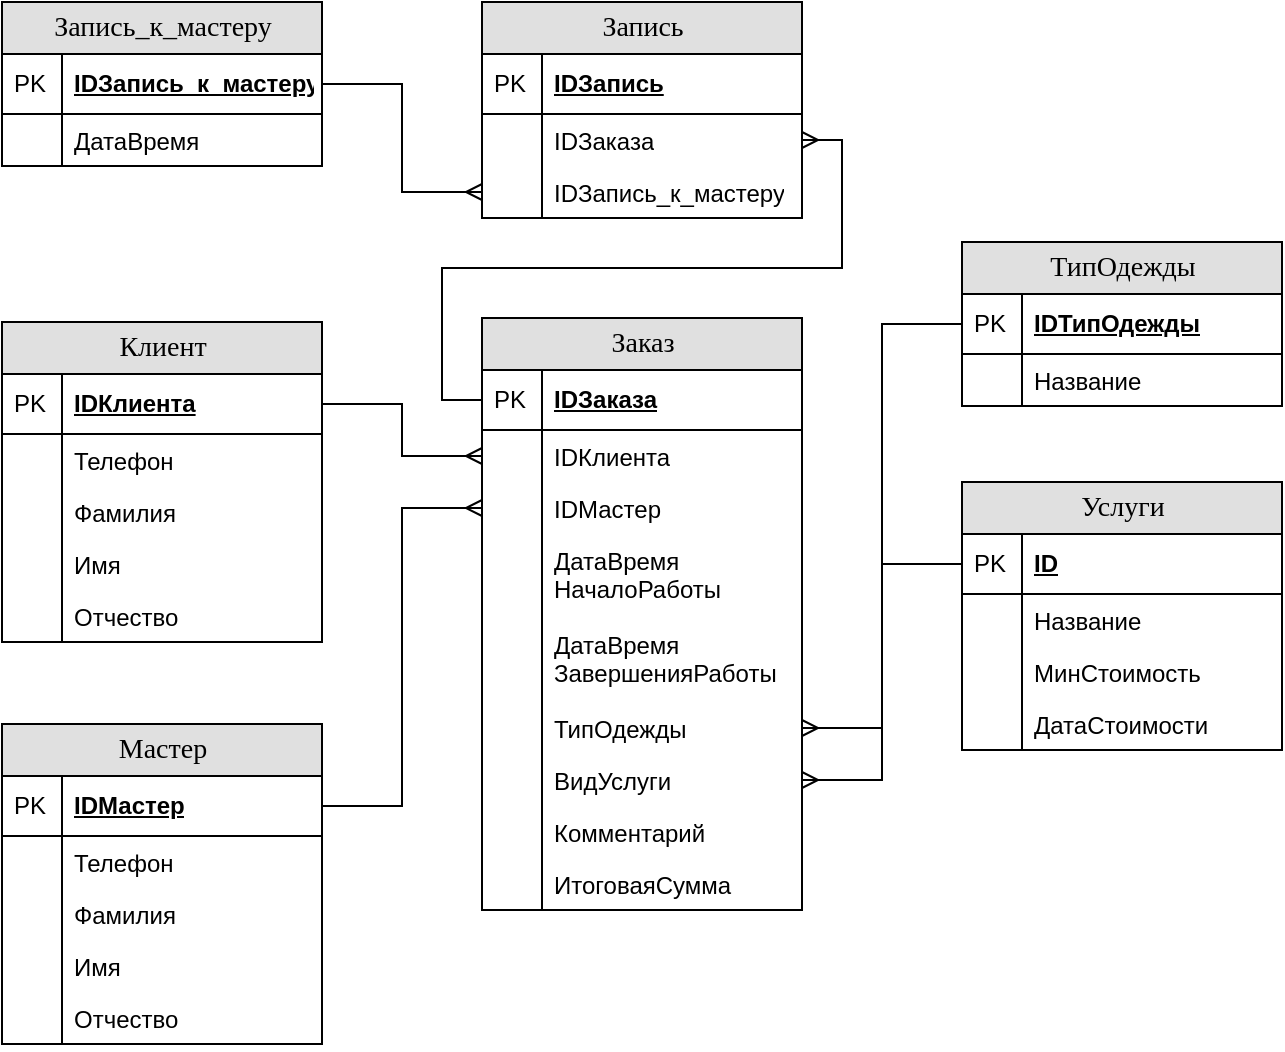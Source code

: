 <mxfile version="21.2.9" type="device">
  <diagram id="m5zZ38K6MGrYSZX0DE65" name="Страница 1">
    <mxGraphModel dx="1434" dy="796" grid="1" gridSize="10" guides="1" tooltips="1" connect="1" arrows="1" fold="1" page="1" pageScale="1" pageWidth="827" pageHeight="1169" math="0" shadow="0">
      <root>
        <mxCell id="0" />
        <mxCell id="1" parent="0" />
        <mxCell id="7CFp2OdTpkbT14MJSVc9-14" value="Клиент" style="swimlane;html=1;fontStyle=0;childLayout=stackLayout;horizontal=1;startSize=26;fillColor=#e0e0e0;horizontalStack=0;resizeParent=1;resizeLast=0;collapsible=1;marginBottom=0;swimlaneFillColor=#ffffff;align=center;rounded=0;shadow=0;comic=0;labelBackgroundColor=none;strokeWidth=1;fontFamily=Verdana;fontSize=14;swimlaneLine=1;" parent="1" vertex="1">
          <mxGeometry x="80" y="280" width="160" height="160" as="geometry">
            <mxRectangle x="500" y="140" width="90" height="30" as="alternateBounds" />
          </mxGeometry>
        </mxCell>
        <mxCell id="7CFp2OdTpkbT14MJSVc9-15" value="IDКлиента" style="shape=partialRectangle;top=0;left=0;right=0;bottom=1;html=1;align=left;verticalAlign=middle;fillColor=none;spacingLeft=34;spacingRight=4;whiteSpace=wrap;overflow=hidden;rotatable=0;points=[[0,0.5],[1,0.5]];portConstraint=eastwest;dropTarget=0;fontStyle=5;" parent="7CFp2OdTpkbT14MJSVc9-14" vertex="1">
          <mxGeometry y="26" width="160" height="30" as="geometry" />
        </mxCell>
        <mxCell id="7CFp2OdTpkbT14MJSVc9-16" value="PK" style="shape=partialRectangle;top=0;left=0;bottom=0;html=1;fillColor=none;align=left;verticalAlign=middle;spacingLeft=4;spacingRight=4;whiteSpace=wrap;overflow=hidden;rotatable=0;points=[];portConstraint=eastwest;part=1;" parent="7CFp2OdTpkbT14MJSVc9-15" vertex="1" connectable="0">
          <mxGeometry width="30" height="30" as="geometry" />
        </mxCell>
        <mxCell id="7CFp2OdTpkbT14MJSVc9-17" value="Телефон" style="shape=partialRectangle;top=0;left=0;right=0;bottom=0;html=1;align=left;verticalAlign=top;fillColor=none;spacingLeft=34;spacingRight=4;whiteSpace=wrap;overflow=hidden;rotatable=0;points=[[0,0.5],[1,0.5]];portConstraint=eastwest;dropTarget=0;" parent="7CFp2OdTpkbT14MJSVc9-14" vertex="1">
          <mxGeometry y="56" width="160" height="26" as="geometry" />
        </mxCell>
        <mxCell id="7CFp2OdTpkbT14MJSVc9-18" value="" style="shape=partialRectangle;top=0;left=0;bottom=0;html=1;fillColor=none;align=left;verticalAlign=top;spacingLeft=4;spacingRight=4;whiteSpace=wrap;overflow=hidden;rotatable=0;points=[];portConstraint=eastwest;part=1;" parent="7CFp2OdTpkbT14MJSVc9-17" vertex="1" connectable="0">
          <mxGeometry width="30" height="26" as="geometry" />
        </mxCell>
        <mxCell id="7CFp2OdTpkbT14MJSVc9-19" value="Фамилия" style="shape=partialRectangle;top=0;left=0;right=0;bottom=0;html=1;align=left;verticalAlign=top;fillColor=none;spacingLeft=34;spacingRight=4;whiteSpace=wrap;overflow=hidden;rotatable=0;points=[[0,0.5],[1,0.5]];portConstraint=eastwest;dropTarget=0;" parent="7CFp2OdTpkbT14MJSVc9-14" vertex="1">
          <mxGeometry y="82" width="160" height="26" as="geometry" />
        </mxCell>
        <mxCell id="7CFp2OdTpkbT14MJSVc9-20" value="" style="shape=partialRectangle;top=0;left=0;bottom=0;html=1;fillColor=none;align=left;verticalAlign=top;spacingLeft=4;spacingRight=4;whiteSpace=wrap;overflow=hidden;rotatable=0;points=[];portConstraint=eastwest;part=1;" parent="7CFp2OdTpkbT14MJSVc9-19" vertex="1" connectable="0">
          <mxGeometry width="30" height="26" as="geometry" />
        </mxCell>
        <mxCell id="7CFp2OdTpkbT14MJSVc9-21" value="Имя" style="shape=partialRectangle;top=0;left=0;right=0;bottom=0;html=1;align=left;verticalAlign=top;fillColor=none;spacingLeft=34;spacingRight=4;whiteSpace=wrap;overflow=hidden;rotatable=0;points=[[0,0.5],[1,0.5]];portConstraint=eastwest;dropTarget=0;" parent="7CFp2OdTpkbT14MJSVc9-14" vertex="1">
          <mxGeometry y="108" width="160" height="26" as="geometry" />
        </mxCell>
        <mxCell id="7CFp2OdTpkbT14MJSVc9-22" value="" style="shape=partialRectangle;top=0;left=0;bottom=0;html=1;fillColor=none;align=left;verticalAlign=top;spacingLeft=4;spacingRight=4;whiteSpace=wrap;overflow=hidden;rotatable=0;points=[];portConstraint=eastwest;part=1;" parent="7CFp2OdTpkbT14MJSVc9-21" vertex="1" connectable="0">
          <mxGeometry width="30" height="26" as="geometry" />
        </mxCell>
        <mxCell id="BvGK0MsxWXtUR3MfFSwm-2" value="Отчество" style="shape=partialRectangle;top=0;left=0;right=0;bottom=0;html=1;align=left;verticalAlign=top;fillColor=none;spacingLeft=34;spacingRight=4;whiteSpace=wrap;overflow=hidden;rotatable=0;points=[[0,0.5],[1,0.5]];portConstraint=eastwest;dropTarget=0;" parent="7CFp2OdTpkbT14MJSVc9-14" vertex="1">
          <mxGeometry y="134" width="160" height="26" as="geometry" />
        </mxCell>
        <mxCell id="BvGK0MsxWXtUR3MfFSwm-3" value="" style="shape=partialRectangle;top=0;left=0;bottom=0;html=1;fillColor=none;align=left;verticalAlign=top;spacingLeft=4;spacingRight=4;whiteSpace=wrap;overflow=hidden;rotatable=0;points=[];portConstraint=eastwest;part=1;" parent="BvGK0MsxWXtUR3MfFSwm-2" vertex="1" connectable="0">
          <mxGeometry width="30" height="26" as="geometry" />
        </mxCell>
        <mxCell id="7CFp2OdTpkbT14MJSVc9-33" value="Мастер" style="swimlane;html=1;fontStyle=0;childLayout=stackLayout;horizontal=1;startSize=26;fillColor=#e0e0e0;horizontalStack=0;resizeParent=1;resizeLast=0;collapsible=1;marginBottom=0;swimlaneFillColor=#ffffff;align=center;rounded=0;shadow=0;comic=0;labelBackgroundColor=none;strokeWidth=1;fontFamily=Verdana;fontSize=14;swimlaneLine=1;" parent="1" vertex="1">
          <mxGeometry x="80" y="481" width="160" height="160" as="geometry">
            <mxRectangle x="500" y="140" width="90" height="30" as="alternateBounds" />
          </mxGeometry>
        </mxCell>
        <mxCell id="7CFp2OdTpkbT14MJSVc9-34" value="IDМастер" style="shape=partialRectangle;top=0;left=0;right=0;bottom=1;html=1;align=left;verticalAlign=middle;fillColor=none;spacingLeft=34;spacingRight=4;whiteSpace=wrap;overflow=hidden;rotatable=0;points=[[0,0.5],[1,0.5]];portConstraint=eastwest;dropTarget=0;fontStyle=5;" parent="7CFp2OdTpkbT14MJSVc9-33" vertex="1">
          <mxGeometry y="26" width="160" height="30" as="geometry" />
        </mxCell>
        <mxCell id="7CFp2OdTpkbT14MJSVc9-35" value="PK" style="shape=partialRectangle;top=0;left=0;bottom=0;html=1;fillColor=none;align=left;verticalAlign=middle;spacingLeft=4;spacingRight=4;whiteSpace=wrap;overflow=hidden;rotatable=0;points=[];portConstraint=eastwest;part=1;" parent="7CFp2OdTpkbT14MJSVc9-34" vertex="1" connectable="0">
          <mxGeometry width="30" height="30" as="geometry" />
        </mxCell>
        <mxCell id="7CFp2OdTpkbT14MJSVc9-36" value="Телефон" style="shape=partialRectangle;top=0;left=0;right=0;bottom=0;html=1;align=left;verticalAlign=top;fillColor=none;spacingLeft=34;spacingRight=4;whiteSpace=wrap;overflow=hidden;rotatable=0;points=[[0,0.5],[1,0.5]];portConstraint=eastwest;dropTarget=0;" parent="7CFp2OdTpkbT14MJSVc9-33" vertex="1">
          <mxGeometry y="56" width="160" height="26" as="geometry" />
        </mxCell>
        <mxCell id="7CFp2OdTpkbT14MJSVc9-37" value="" style="shape=partialRectangle;top=0;left=0;bottom=0;html=1;fillColor=none;align=left;verticalAlign=top;spacingLeft=4;spacingRight=4;whiteSpace=wrap;overflow=hidden;rotatable=0;points=[];portConstraint=eastwest;part=1;" parent="7CFp2OdTpkbT14MJSVc9-36" vertex="1" connectable="0">
          <mxGeometry width="30" height="26" as="geometry" />
        </mxCell>
        <mxCell id="7CFp2OdTpkbT14MJSVc9-38" value="Фамилия" style="shape=partialRectangle;top=0;left=0;right=0;bottom=0;html=1;align=left;verticalAlign=top;fillColor=none;spacingLeft=34;spacingRight=4;whiteSpace=wrap;overflow=hidden;rotatable=0;points=[[0,0.5],[1,0.5]];portConstraint=eastwest;dropTarget=0;" parent="7CFp2OdTpkbT14MJSVc9-33" vertex="1">
          <mxGeometry y="82" width="160" height="26" as="geometry" />
        </mxCell>
        <mxCell id="7CFp2OdTpkbT14MJSVc9-39" value="" style="shape=partialRectangle;top=0;left=0;bottom=0;html=1;fillColor=none;align=left;verticalAlign=top;spacingLeft=4;spacingRight=4;whiteSpace=wrap;overflow=hidden;rotatable=0;points=[];portConstraint=eastwest;part=1;" parent="7CFp2OdTpkbT14MJSVc9-38" vertex="1" connectable="0">
          <mxGeometry width="30" height="26" as="geometry" />
        </mxCell>
        <mxCell id="7CFp2OdTpkbT14MJSVc9-40" value="Имя" style="shape=partialRectangle;top=0;left=0;right=0;bottom=0;html=1;align=left;verticalAlign=top;fillColor=none;spacingLeft=34;spacingRight=4;whiteSpace=wrap;overflow=hidden;rotatable=0;points=[[0,0.5],[1,0.5]];portConstraint=eastwest;dropTarget=0;" parent="7CFp2OdTpkbT14MJSVc9-33" vertex="1">
          <mxGeometry y="108" width="160" height="26" as="geometry" />
        </mxCell>
        <mxCell id="7CFp2OdTpkbT14MJSVc9-41" value="" style="shape=partialRectangle;top=0;left=0;bottom=0;html=1;fillColor=none;align=left;verticalAlign=top;spacingLeft=4;spacingRight=4;whiteSpace=wrap;overflow=hidden;rotatable=0;points=[];portConstraint=eastwest;part=1;" parent="7CFp2OdTpkbT14MJSVc9-40" vertex="1" connectable="0">
          <mxGeometry width="30" height="26" as="geometry" />
        </mxCell>
        <mxCell id="BvGK0MsxWXtUR3MfFSwm-4" value="Отчество" style="shape=partialRectangle;top=0;left=0;right=0;bottom=0;html=1;align=left;verticalAlign=top;fillColor=none;spacingLeft=34;spacingRight=4;whiteSpace=wrap;overflow=hidden;rotatable=0;points=[[0,0.5],[1,0.5]];portConstraint=eastwest;dropTarget=0;" parent="7CFp2OdTpkbT14MJSVc9-33" vertex="1">
          <mxGeometry y="134" width="160" height="26" as="geometry" />
        </mxCell>
        <mxCell id="BvGK0MsxWXtUR3MfFSwm-5" value="" style="shape=partialRectangle;top=0;left=0;bottom=0;html=1;fillColor=none;align=left;verticalAlign=top;spacingLeft=4;spacingRight=4;whiteSpace=wrap;overflow=hidden;rotatable=0;points=[];portConstraint=eastwest;part=1;" parent="BvGK0MsxWXtUR3MfFSwm-4" vertex="1" connectable="0">
          <mxGeometry width="30" height="26" as="geometry" />
        </mxCell>
        <mxCell id="7CFp2OdTpkbT14MJSVc9-48" value="Заказ" style="swimlane;html=1;fontStyle=0;childLayout=stackLayout;horizontal=1;startSize=26;fillColor=#e0e0e0;horizontalStack=0;resizeParent=1;resizeLast=0;collapsible=1;marginBottom=0;swimlaneFillColor=#ffffff;align=center;rounded=0;shadow=0;comic=0;labelBackgroundColor=none;strokeWidth=1;fontFamily=Verdana;fontSize=14;swimlaneLine=1;" parent="1" vertex="1">
          <mxGeometry x="320" y="278" width="160" height="296" as="geometry">
            <mxRectangle x="500" y="140" width="90" height="30" as="alternateBounds" />
          </mxGeometry>
        </mxCell>
        <mxCell id="7CFp2OdTpkbT14MJSVc9-49" value="IDЗаказа" style="shape=partialRectangle;top=0;left=0;right=0;bottom=1;html=1;align=left;verticalAlign=middle;fillColor=none;spacingLeft=34;spacingRight=4;whiteSpace=wrap;overflow=hidden;rotatable=0;points=[[0,0.5],[1,0.5]];portConstraint=eastwest;dropTarget=0;fontStyle=5;" parent="7CFp2OdTpkbT14MJSVc9-48" vertex="1">
          <mxGeometry y="26" width="160" height="30" as="geometry" />
        </mxCell>
        <mxCell id="7CFp2OdTpkbT14MJSVc9-50" value="PK" style="shape=partialRectangle;top=0;left=0;bottom=0;html=1;fillColor=none;align=left;verticalAlign=middle;spacingLeft=4;spacingRight=4;whiteSpace=wrap;overflow=hidden;rotatable=0;points=[];portConstraint=eastwest;part=1;" parent="7CFp2OdTpkbT14MJSVc9-49" vertex="1" connectable="0">
          <mxGeometry width="30" height="30" as="geometry" />
        </mxCell>
        <mxCell id="7CFp2OdTpkbT14MJSVc9-51" value="IDКлиента" style="shape=partialRectangle;top=0;left=0;right=0;bottom=0;html=1;align=left;verticalAlign=top;fillColor=none;spacingLeft=34;spacingRight=4;whiteSpace=wrap;overflow=hidden;rotatable=0;points=[[0,0.5],[1,0.5]];portConstraint=eastwest;dropTarget=0;" parent="7CFp2OdTpkbT14MJSVc9-48" vertex="1">
          <mxGeometry y="56" width="160" height="26" as="geometry" />
        </mxCell>
        <mxCell id="7CFp2OdTpkbT14MJSVc9-52" value="" style="shape=partialRectangle;top=0;left=0;bottom=0;html=1;fillColor=none;align=left;verticalAlign=top;spacingLeft=4;spacingRight=4;whiteSpace=wrap;overflow=hidden;rotatable=0;points=[];portConstraint=eastwest;part=1;" parent="7CFp2OdTpkbT14MJSVc9-51" vertex="1" connectable="0">
          <mxGeometry width="30" height="26" as="geometry" />
        </mxCell>
        <mxCell id="7CFp2OdTpkbT14MJSVc9-53" value="IDМастер" style="shape=partialRectangle;top=0;left=0;right=0;bottom=0;html=1;align=left;verticalAlign=top;fillColor=none;spacingLeft=34;spacingRight=4;whiteSpace=wrap;overflow=hidden;rotatable=0;points=[[0,0.5],[1,0.5]];portConstraint=eastwest;dropTarget=0;" parent="7CFp2OdTpkbT14MJSVc9-48" vertex="1">
          <mxGeometry y="82" width="160" height="26" as="geometry" />
        </mxCell>
        <mxCell id="7CFp2OdTpkbT14MJSVc9-54" value="" style="shape=partialRectangle;top=0;left=0;bottom=0;html=1;fillColor=none;align=left;verticalAlign=top;spacingLeft=4;spacingRight=4;whiteSpace=wrap;overflow=hidden;rotatable=0;points=[];portConstraint=eastwest;part=1;" parent="7CFp2OdTpkbT14MJSVc9-53" vertex="1" connectable="0">
          <mxGeometry width="30" height="26" as="geometry" />
        </mxCell>
        <mxCell id="7CFp2OdTpkbT14MJSVc9-55" value="ДатаВремя&lt;br&gt;НачалоРаботы" style="shape=partialRectangle;top=0;left=0;right=0;bottom=0;html=1;align=left;verticalAlign=top;fillColor=none;spacingLeft=34;spacingRight=4;whiteSpace=wrap;overflow=hidden;rotatable=0;points=[[0,0.5],[1,0.5]];portConstraint=eastwest;dropTarget=0;" parent="7CFp2OdTpkbT14MJSVc9-48" vertex="1">
          <mxGeometry y="108" width="160" height="42" as="geometry" />
        </mxCell>
        <mxCell id="7CFp2OdTpkbT14MJSVc9-56" value="" style="shape=partialRectangle;top=0;left=0;bottom=0;html=1;fillColor=none;align=left;verticalAlign=top;spacingLeft=4;spacingRight=4;whiteSpace=wrap;overflow=hidden;rotatable=0;points=[];portConstraint=eastwest;part=1;" parent="7CFp2OdTpkbT14MJSVc9-55" vertex="1" connectable="0">
          <mxGeometry width="30" height="42" as="geometry" />
        </mxCell>
        <mxCell id="nGPcq8C-dTSp3l51Tbx5-18" value="ДатаВремя&lt;br&gt;ЗавершенияРаботы" style="shape=partialRectangle;top=0;left=0;right=0;bottom=0;html=1;align=left;verticalAlign=top;fillColor=none;spacingLeft=34;spacingRight=4;whiteSpace=wrap;overflow=hidden;rotatable=0;points=[[0,0.5],[1,0.5]];portConstraint=eastwest;dropTarget=0;" parent="7CFp2OdTpkbT14MJSVc9-48" vertex="1">
          <mxGeometry y="150" width="160" height="42" as="geometry" />
        </mxCell>
        <mxCell id="nGPcq8C-dTSp3l51Tbx5-19" value="" style="shape=partialRectangle;top=0;left=0;bottom=0;html=1;fillColor=none;align=left;verticalAlign=top;spacingLeft=4;spacingRight=4;whiteSpace=wrap;overflow=hidden;rotatable=0;points=[];portConstraint=eastwest;part=1;" parent="nGPcq8C-dTSp3l51Tbx5-18" vertex="1" connectable="0">
          <mxGeometry width="30" height="42" as="geometry" />
        </mxCell>
        <mxCell id="K6SDNgl0wPCJxOm3PHU5-20" value="ТипОдежды" style="shape=partialRectangle;top=0;left=0;right=0;bottom=0;html=1;align=left;verticalAlign=top;fillColor=none;spacingLeft=34;spacingRight=4;whiteSpace=wrap;overflow=hidden;rotatable=0;points=[[0,0.5],[1,0.5]];portConstraint=eastwest;dropTarget=0;" parent="7CFp2OdTpkbT14MJSVc9-48" vertex="1">
          <mxGeometry y="192" width="160" height="26" as="geometry" />
        </mxCell>
        <mxCell id="K6SDNgl0wPCJxOm3PHU5-21" value="" style="shape=partialRectangle;top=0;left=0;bottom=0;html=1;fillColor=none;align=left;verticalAlign=top;spacingLeft=4;spacingRight=4;whiteSpace=wrap;overflow=hidden;rotatable=0;points=[];portConstraint=eastwest;part=1;" parent="K6SDNgl0wPCJxOm3PHU5-20" vertex="1" connectable="0">
          <mxGeometry width="30" height="26" as="geometry" />
        </mxCell>
        <mxCell id="nGPcq8C-dTSp3l51Tbx5-8" value="ВидУслуги" style="shape=partialRectangle;top=0;left=0;right=0;bottom=0;html=1;align=left;verticalAlign=top;fillColor=none;spacingLeft=34;spacingRight=4;whiteSpace=wrap;overflow=hidden;rotatable=0;points=[[0,0.5],[1,0.5]];portConstraint=eastwest;dropTarget=0;" parent="7CFp2OdTpkbT14MJSVc9-48" vertex="1">
          <mxGeometry y="218" width="160" height="26" as="geometry" />
        </mxCell>
        <mxCell id="nGPcq8C-dTSp3l51Tbx5-9" value="" style="shape=partialRectangle;top=0;left=0;bottom=0;html=1;fillColor=none;align=left;verticalAlign=top;spacingLeft=4;spacingRight=4;whiteSpace=wrap;overflow=hidden;rotatable=0;points=[];portConstraint=eastwest;part=1;" parent="nGPcq8C-dTSp3l51Tbx5-8" vertex="1" connectable="0">
          <mxGeometry width="30" height="26" as="geometry" />
        </mxCell>
        <mxCell id="nGPcq8C-dTSp3l51Tbx5-59" value="Комментарий" style="shape=partialRectangle;top=0;left=0;right=0;bottom=0;html=1;align=left;verticalAlign=top;fillColor=none;spacingLeft=34;spacingRight=4;whiteSpace=wrap;overflow=hidden;rotatable=0;points=[[0,0.5],[1,0.5]];portConstraint=eastwest;dropTarget=0;" parent="7CFp2OdTpkbT14MJSVc9-48" vertex="1">
          <mxGeometry y="244" width="160" height="26" as="geometry" />
        </mxCell>
        <mxCell id="nGPcq8C-dTSp3l51Tbx5-60" value="" style="shape=partialRectangle;top=0;left=0;bottom=0;html=1;fillColor=none;align=left;verticalAlign=top;spacingLeft=4;spacingRight=4;whiteSpace=wrap;overflow=hidden;rotatable=0;points=[];portConstraint=eastwest;part=1;" parent="nGPcq8C-dTSp3l51Tbx5-59" vertex="1" connectable="0">
          <mxGeometry width="30" height="26" as="geometry" />
        </mxCell>
        <mxCell id="nGPcq8C-dTSp3l51Tbx5-16" value="ИтоговаяСумма" style="shape=partialRectangle;top=0;left=0;right=0;bottom=0;html=1;align=left;verticalAlign=top;fillColor=none;spacingLeft=34;spacingRight=4;whiteSpace=wrap;overflow=hidden;rotatable=0;points=[[0,0.5],[1,0.5]];portConstraint=eastwest;dropTarget=0;" parent="7CFp2OdTpkbT14MJSVc9-48" vertex="1">
          <mxGeometry y="270" width="160" height="26" as="geometry" />
        </mxCell>
        <mxCell id="nGPcq8C-dTSp3l51Tbx5-17" value="" style="shape=partialRectangle;top=0;left=0;bottom=0;html=1;fillColor=none;align=left;verticalAlign=top;spacingLeft=4;spacingRight=4;whiteSpace=wrap;overflow=hidden;rotatable=0;points=[];portConstraint=eastwest;part=1;" parent="nGPcq8C-dTSp3l51Tbx5-16" vertex="1" connectable="0">
          <mxGeometry width="30" height="26" as="geometry" />
        </mxCell>
        <mxCell id="nGPcq8C-dTSp3l51Tbx5-25" value="ТипОдежды" style="swimlane;html=1;fontStyle=0;childLayout=stackLayout;horizontal=1;startSize=26;fillColor=#e0e0e0;horizontalStack=0;resizeParent=1;resizeLast=0;collapsible=1;marginBottom=0;swimlaneFillColor=#ffffff;align=center;rounded=0;shadow=0;comic=0;labelBackgroundColor=none;strokeWidth=1;fontFamily=Verdana;fontSize=14;swimlaneLine=1;" parent="1" vertex="1">
          <mxGeometry x="560" y="240" width="160" height="82" as="geometry">
            <mxRectangle x="500" y="140" width="90" height="30" as="alternateBounds" />
          </mxGeometry>
        </mxCell>
        <mxCell id="nGPcq8C-dTSp3l51Tbx5-26" value="IDТипОдежды" style="shape=partialRectangle;top=0;left=0;right=0;bottom=1;html=1;align=left;verticalAlign=middle;fillColor=none;spacingLeft=34;spacingRight=4;whiteSpace=wrap;overflow=hidden;rotatable=0;points=[[0,0.5],[1,0.5]];portConstraint=eastwest;dropTarget=0;fontStyle=5;" parent="nGPcq8C-dTSp3l51Tbx5-25" vertex="1">
          <mxGeometry y="26" width="160" height="30" as="geometry" />
        </mxCell>
        <mxCell id="nGPcq8C-dTSp3l51Tbx5-27" value="PK" style="shape=partialRectangle;top=0;left=0;bottom=0;html=1;fillColor=none;align=left;verticalAlign=middle;spacingLeft=4;spacingRight=4;whiteSpace=wrap;overflow=hidden;rotatable=0;points=[];portConstraint=eastwest;part=1;" parent="nGPcq8C-dTSp3l51Tbx5-26" vertex="1" connectable="0">
          <mxGeometry width="30" height="30" as="geometry" />
        </mxCell>
        <mxCell id="nGPcq8C-dTSp3l51Tbx5-28" value="Название" style="shape=partialRectangle;top=0;left=0;right=0;bottom=0;html=1;align=left;verticalAlign=top;fillColor=none;spacingLeft=34;spacingRight=4;whiteSpace=wrap;overflow=hidden;rotatable=0;points=[[0,0.5],[1,0.5]];portConstraint=eastwest;dropTarget=0;" parent="nGPcq8C-dTSp3l51Tbx5-25" vertex="1">
          <mxGeometry y="56" width="160" height="26" as="geometry" />
        </mxCell>
        <mxCell id="nGPcq8C-dTSp3l51Tbx5-29" value="" style="shape=partialRectangle;top=0;left=0;bottom=0;html=1;fillColor=none;align=left;verticalAlign=top;spacingLeft=4;spacingRight=4;whiteSpace=wrap;overflow=hidden;rotatable=0;points=[];portConstraint=eastwest;part=1;" parent="nGPcq8C-dTSp3l51Tbx5-28" vertex="1" connectable="0">
          <mxGeometry width="30" height="26" as="geometry" />
        </mxCell>
        <mxCell id="nGPcq8C-dTSp3l51Tbx5-31" value="Услуги" style="swimlane;html=1;fontStyle=0;childLayout=stackLayout;horizontal=1;startSize=26;fillColor=#e0e0e0;horizontalStack=0;resizeParent=1;resizeLast=0;collapsible=1;marginBottom=0;swimlaneFillColor=#ffffff;align=center;rounded=0;shadow=0;comic=0;labelBackgroundColor=none;strokeWidth=1;fontFamily=Verdana;fontSize=14;swimlaneLine=1;" parent="1" vertex="1">
          <mxGeometry x="560" y="360" width="160" height="134" as="geometry">
            <mxRectangle x="500" y="140" width="90" height="30" as="alternateBounds" />
          </mxGeometry>
        </mxCell>
        <mxCell id="nGPcq8C-dTSp3l51Tbx5-32" value="ID" style="shape=partialRectangle;top=0;left=0;right=0;bottom=1;html=1;align=left;verticalAlign=middle;fillColor=none;spacingLeft=34;spacingRight=4;whiteSpace=wrap;overflow=hidden;rotatable=0;points=[[0,0.5],[1,0.5]];portConstraint=eastwest;dropTarget=0;fontStyle=5;" parent="nGPcq8C-dTSp3l51Tbx5-31" vertex="1">
          <mxGeometry y="26" width="160" height="30" as="geometry" />
        </mxCell>
        <mxCell id="nGPcq8C-dTSp3l51Tbx5-33" value="PK" style="shape=partialRectangle;top=0;left=0;bottom=0;html=1;fillColor=none;align=left;verticalAlign=middle;spacingLeft=4;spacingRight=4;whiteSpace=wrap;overflow=hidden;rotatable=0;points=[];portConstraint=eastwest;part=1;" parent="nGPcq8C-dTSp3l51Tbx5-32" vertex="1" connectable="0">
          <mxGeometry width="30" height="30" as="geometry" />
        </mxCell>
        <mxCell id="nGPcq8C-dTSp3l51Tbx5-34" value="Название" style="shape=partialRectangle;top=0;left=0;right=0;bottom=0;html=1;align=left;verticalAlign=top;fillColor=none;spacingLeft=34;spacingRight=4;whiteSpace=wrap;overflow=hidden;rotatable=0;points=[[0,0.5],[1,0.5]];portConstraint=eastwest;dropTarget=0;" parent="nGPcq8C-dTSp3l51Tbx5-31" vertex="1">
          <mxGeometry y="56" width="160" height="26" as="geometry" />
        </mxCell>
        <mxCell id="nGPcq8C-dTSp3l51Tbx5-35" value="" style="shape=partialRectangle;top=0;left=0;bottom=0;html=1;fillColor=none;align=left;verticalAlign=top;spacingLeft=4;spacingRight=4;whiteSpace=wrap;overflow=hidden;rotatable=0;points=[];portConstraint=eastwest;part=1;" parent="nGPcq8C-dTSp3l51Tbx5-34" vertex="1" connectable="0">
          <mxGeometry width="30" height="26" as="geometry" />
        </mxCell>
        <mxCell id="iWrH7Dy7COK2g822fn1J-1" value="МинСтоимость" style="shape=partialRectangle;top=0;left=0;right=0;bottom=0;html=1;align=left;verticalAlign=top;fillColor=none;spacingLeft=34;spacingRight=4;whiteSpace=wrap;overflow=hidden;rotatable=0;points=[[0,0.5],[1,0.5]];portConstraint=eastwest;dropTarget=0;" parent="nGPcq8C-dTSp3l51Tbx5-31" vertex="1">
          <mxGeometry y="82" width="160" height="26" as="geometry" />
        </mxCell>
        <mxCell id="iWrH7Dy7COK2g822fn1J-2" value="" style="shape=partialRectangle;top=0;left=0;bottom=0;html=1;fillColor=none;align=left;verticalAlign=top;spacingLeft=4;spacingRight=4;whiteSpace=wrap;overflow=hidden;rotatable=0;points=[];portConstraint=eastwest;part=1;" parent="iWrH7Dy7COK2g822fn1J-1" vertex="1" connectable="0">
          <mxGeometry width="30" height="26" as="geometry" />
        </mxCell>
        <mxCell id="iWrH7Dy7COK2g822fn1J-4" value="ДатаСтоимости" style="shape=partialRectangle;top=0;left=0;right=0;bottom=0;html=1;align=left;verticalAlign=top;fillColor=none;spacingLeft=34;spacingRight=4;whiteSpace=wrap;overflow=hidden;rotatable=0;points=[[0,0.5],[1,0.5]];portConstraint=eastwest;dropTarget=0;" parent="nGPcq8C-dTSp3l51Tbx5-31" vertex="1">
          <mxGeometry y="108" width="160" height="26" as="geometry" />
        </mxCell>
        <mxCell id="iWrH7Dy7COK2g822fn1J-5" value="" style="shape=partialRectangle;top=0;left=0;bottom=0;html=1;fillColor=none;align=left;verticalAlign=top;spacingLeft=4;spacingRight=4;whiteSpace=wrap;overflow=hidden;rotatable=0;points=[];portConstraint=eastwest;part=1;" parent="iWrH7Dy7COK2g822fn1J-4" vertex="1" connectable="0">
          <mxGeometry width="30" height="26" as="geometry" />
        </mxCell>
        <mxCell id="K6SDNgl0wPCJxOm3PHU5-5" value="" style="edgeStyle=orthogonalEdgeStyle;fontSize=12;html=1;endArrow=ERmany;rounded=0;exitX=1;exitY=0.5;exitDx=0;exitDy=0;entryX=0;entryY=0.5;entryDx=0;entryDy=0;" parent="1" source="7CFp2OdTpkbT14MJSVc9-34" target="7CFp2OdTpkbT14MJSVc9-53" edge="1">
          <mxGeometry width="100" height="100" relative="1" as="geometry">
            <mxPoint x="274" y="520" as="sourcePoint" />
            <mxPoint x="374" y="420" as="targetPoint" />
          </mxGeometry>
        </mxCell>
        <mxCell id="K6SDNgl0wPCJxOm3PHU5-18" style="edgeStyle=orthogonalEdgeStyle;rounded=0;orthogonalLoop=1;jettySize=auto;html=1;endArrow=ERmany;endFill=0;" parent="1" source="nGPcq8C-dTSp3l51Tbx5-32" target="nGPcq8C-dTSp3l51Tbx5-8" edge="1">
          <mxGeometry relative="1" as="geometry" />
        </mxCell>
        <mxCell id="K6SDNgl0wPCJxOm3PHU5-34" value="Запись_к_мастеру" style="swimlane;html=1;fontStyle=0;childLayout=stackLayout;horizontal=1;startSize=26;fillColor=#e0e0e0;horizontalStack=0;resizeParent=1;resizeLast=0;collapsible=1;marginBottom=0;swimlaneFillColor=#ffffff;align=center;rounded=0;shadow=0;comic=0;labelBackgroundColor=none;strokeWidth=1;fontFamily=Verdana;fontSize=14;swimlaneLine=1;" parent="1" vertex="1">
          <mxGeometry x="80" y="120" width="160" height="82" as="geometry">
            <mxRectangle x="500" y="140" width="90" height="30" as="alternateBounds" />
          </mxGeometry>
        </mxCell>
        <mxCell id="K6SDNgl0wPCJxOm3PHU5-35" value="IDЗапись_к_мастеру" style="shape=partialRectangle;top=0;left=0;right=0;bottom=1;html=1;align=left;verticalAlign=middle;fillColor=none;spacingLeft=34;spacingRight=4;whiteSpace=wrap;overflow=hidden;rotatable=0;points=[[0,0.5],[1,0.5]];portConstraint=eastwest;dropTarget=0;fontStyle=5;" parent="K6SDNgl0wPCJxOm3PHU5-34" vertex="1">
          <mxGeometry y="26" width="160" height="30" as="geometry" />
        </mxCell>
        <mxCell id="K6SDNgl0wPCJxOm3PHU5-36" value="PK" style="shape=partialRectangle;top=0;left=0;bottom=0;html=1;fillColor=none;align=left;verticalAlign=middle;spacingLeft=4;spacingRight=4;whiteSpace=wrap;overflow=hidden;rotatable=0;points=[];portConstraint=eastwest;part=1;" parent="K6SDNgl0wPCJxOm3PHU5-35" vertex="1" connectable="0">
          <mxGeometry width="30" height="30" as="geometry" />
        </mxCell>
        <mxCell id="K6SDNgl0wPCJxOm3PHU5-39" value="ДатаВремя" style="shape=partialRectangle;top=0;left=0;right=0;bottom=0;html=1;align=left;verticalAlign=top;fillColor=none;spacingLeft=34;spacingRight=4;whiteSpace=wrap;overflow=hidden;rotatable=0;points=[[0,0.5],[1,0.5]];portConstraint=eastwest;dropTarget=0;" parent="K6SDNgl0wPCJxOm3PHU5-34" vertex="1">
          <mxGeometry y="56" width="160" height="26" as="geometry" />
        </mxCell>
        <mxCell id="K6SDNgl0wPCJxOm3PHU5-40" value="" style="shape=partialRectangle;top=0;left=0;bottom=0;html=1;fillColor=none;align=left;verticalAlign=top;spacingLeft=4;spacingRight=4;whiteSpace=wrap;overflow=hidden;rotatable=0;points=[];portConstraint=eastwest;part=1;" parent="K6SDNgl0wPCJxOm3PHU5-39" vertex="1" connectable="0">
          <mxGeometry width="30" height="26" as="geometry" />
        </mxCell>
        <mxCell id="K6SDNgl0wPCJxOm3PHU5-43" value="Запись" style="swimlane;html=1;fontStyle=0;childLayout=stackLayout;horizontal=1;startSize=26;fillColor=#e0e0e0;horizontalStack=0;resizeParent=1;resizeLast=0;collapsible=1;marginBottom=0;swimlaneFillColor=#ffffff;align=center;rounded=0;shadow=0;comic=0;labelBackgroundColor=none;strokeWidth=1;fontFamily=Verdana;fontSize=14;swimlaneLine=1;" parent="1" vertex="1">
          <mxGeometry x="320" y="120" width="160" height="108" as="geometry">
            <mxRectangle x="500" y="140" width="90" height="30" as="alternateBounds" />
          </mxGeometry>
        </mxCell>
        <mxCell id="K6SDNgl0wPCJxOm3PHU5-44" value="IDЗапись" style="shape=partialRectangle;top=0;left=0;right=0;bottom=1;html=1;align=left;verticalAlign=middle;fillColor=none;spacingLeft=34;spacingRight=4;whiteSpace=wrap;overflow=hidden;rotatable=0;points=[[0,0.5],[1,0.5]];portConstraint=eastwest;dropTarget=0;fontStyle=5;" parent="K6SDNgl0wPCJxOm3PHU5-43" vertex="1">
          <mxGeometry y="26" width="160" height="30" as="geometry" />
        </mxCell>
        <mxCell id="K6SDNgl0wPCJxOm3PHU5-45" value="PK" style="shape=partialRectangle;top=0;left=0;bottom=0;html=1;fillColor=none;align=left;verticalAlign=middle;spacingLeft=4;spacingRight=4;whiteSpace=wrap;overflow=hidden;rotatable=0;points=[];portConstraint=eastwest;part=1;" parent="K6SDNgl0wPCJxOm3PHU5-44" vertex="1" connectable="0">
          <mxGeometry width="30" height="30" as="geometry" />
        </mxCell>
        <mxCell id="K6SDNgl0wPCJxOm3PHU5-50" value="IDЗаказа" style="shape=partialRectangle;top=0;left=0;right=0;bottom=0;html=1;align=left;verticalAlign=top;fillColor=none;spacingLeft=34;spacingRight=4;whiteSpace=wrap;overflow=hidden;rotatable=0;points=[[0,0.5],[1,0.5]];portConstraint=eastwest;dropTarget=0;" parent="K6SDNgl0wPCJxOm3PHU5-43" vertex="1">
          <mxGeometry y="56" width="160" height="26" as="geometry" />
        </mxCell>
        <mxCell id="K6SDNgl0wPCJxOm3PHU5-51" value="" style="shape=partialRectangle;top=0;left=0;bottom=0;html=1;fillColor=none;align=left;verticalAlign=top;spacingLeft=4;spacingRight=4;whiteSpace=wrap;overflow=hidden;rotatable=0;points=[];portConstraint=eastwest;part=1;" parent="K6SDNgl0wPCJxOm3PHU5-50" vertex="1" connectable="0">
          <mxGeometry width="30" height="26" as="geometry" />
        </mxCell>
        <mxCell id="K6SDNgl0wPCJxOm3PHU5-46" value="IDЗапись_к_мастеру" style="shape=partialRectangle;top=0;left=0;right=0;bottom=0;html=1;align=left;verticalAlign=top;fillColor=none;spacingLeft=34;spacingRight=4;whiteSpace=wrap;overflow=hidden;rotatable=0;points=[[0,0.5],[1,0.5]];portConstraint=eastwest;dropTarget=0;" parent="K6SDNgl0wPCJxOm3PHU5-43" vertex="1">
          <mxGeometry y="82" width="160" height="26" as="geometry" />
        </mxCell>
        <mxCell id="K6SDNgl0wPCJxOm3PHU5-47" value="" style="shape=partialRectangle;top=0;left=0;bottom=0;html=1;fillColor=none;align=left;verticalAlign=top;spacingLeft=4;spacingRight=4;whiteSpace=wrap;overflow=hidden;rotatable=0;points=[];portConstraint=eastwest;part=1;" parent="K6SDNgl0wPCJxOm3PHU5-46" vertex="1" connectable="0">
          <mxGeometry width="30" height="26" as="geometry" />
        </mxCell>
        <mxCell id="K6SDNgl0wPCJxOm3PHU5-61" style="edgeStyle=orthogonalEdgeStyle;shape=connector;rounded=0;jumpStyle=none;orthogonalLoop=1;jettySize=auto;html=1;entryX=1;entryY=0.5;entryDx=0;entryDy=0;labelBackgroundColor=default;strokeColor=default;fontFamily=Helvetica;fontSize=11;fontColor=default;endArrow=ERmany;endFill=0;" parent="1" source="7CFp2OdTpkbT14MJSVc9-49" target="K6SDNgl0wPCJxOm3PHU5-50" edge="1">
          <mxGeometry relative="1" as="geometry" />
        </mxCell>
        <mxCell id="K6SDNgl0wPCJxOm3PHU5-62" style="edgeStyle=orthogonalEdgeStyle;shape=connector;rounded=0;jumpStyle=none;orthogonalLoop=1;jettySize=auto;html=1;entryX=0;entryY=0.5;entryDx=0;entryDy=0;labelBackgroundColor=default;strokeColor=default;fontFamily=Helvetica;fontSize=11;fontColor=default;endArrow=ERmany;endFill=0;" parent="1" source="K6SDNgl0wPCJxOm3PHU5-35" target="K6SDNgl0wPCJxOm3PHU5-46" edge="1">
          <mxGeometry relative="1" as="geometry" />
        </mxCell>
        <mxCell id="iWrH7Dy7COK2g822fn1J-3" style="edgeStyle=orthogonalEdgeStyle;rounded=0;orthogonalLoop=1;jettySize=auto;html=1;exitX=0;exitY=0.5;exitDx=0;exitDy=0;entryX=1;entryY=0.5;entryDx=0;entryDy=0;endArrow=ERmany;endFill=0;" parent="1" source="nGPcq8C-dTSp3l51Tbx5-26" target="K6SDNgl0wPCJxOm3PHU5-20" edge="1">
          <mxGeometry relative="1" as="geometry" />
        </mxCell>
        <mxCell id="iWrH7Dy7COK2g822fn1J-6" style="edgeStyle=orthogonalEdgeStyle;rounded=0;orthogonalLoop=1;jettySize=auto;html=1;entryX=0;entryY=0.5;entryDx=0;entryDy=0;endArrow=ERmany;endFill=0;" parent="1" source="7CFp2OdTpkbT14MJSVc9-15" target="7CFp2OdTpkbT14MJSVc9-51" edge="1">
          <mxGeometry relative="1" as="geometry" />
        </mxCell>
      </root>
    </mxGraphModel>
  </diagram>
</mxfile>
